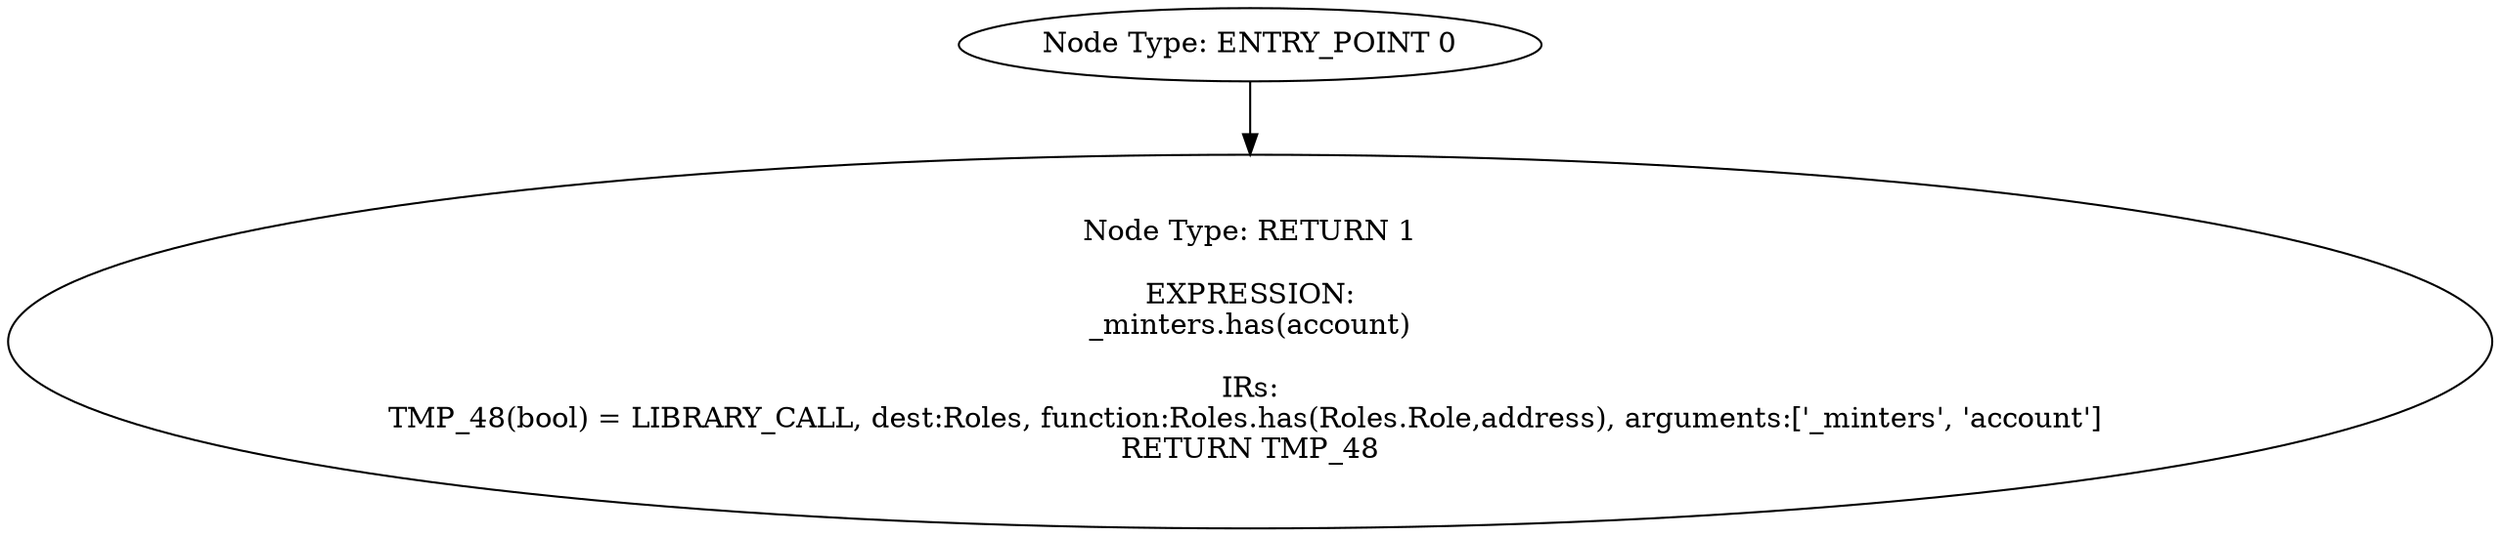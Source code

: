 digraph{
0[label="Node Type: ENTRY_POINT 0
"];
0->1;
1[label="Node Type: RETURN 1

EXPRESSION:
_minters.has(account)

IRs:
TMP_48(bool) = LIBRARY_CALL, dest:Roles, function:Roles.has(Roles.Role,address), arguments:['_minters', 'account'] 
RETURN TMP_48"];
}
